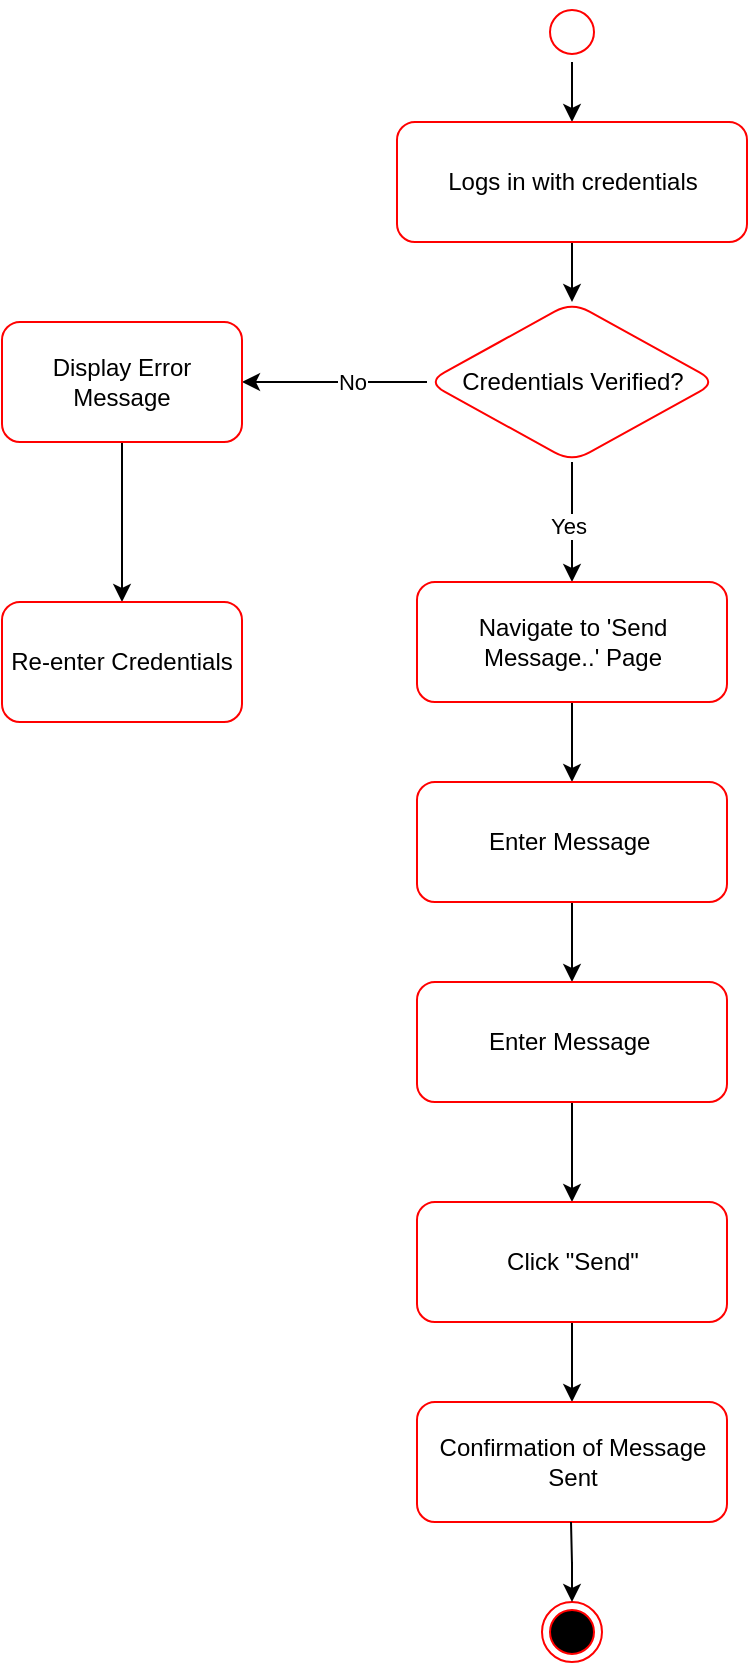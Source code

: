 <mxfile version="24.8.6">
  <diagram name="Page-1" id="Zv39QfKeAGgpEDCP1mTJ">
    <mxGraphModel dx="1194" dy="535" grid="1" gridSize="10" guides="1" tooltips="1" connect="1" arrows="1" fold="1" page="1" pageScale="1" pageWidth="850" pageHeight="1100" math="0" shadow="0">
      <root>
        <mxCell id="0" />
        <mxCell id="1" parent="0" />
        <mxCell id="g9XMB21R6jUBPIpzt-DB-5" value="" style="edgeStyle=orthogonalEdgeStyle;rounded=0;orthogonalLoop=1;jettySize=auto;html=1;" edge="1" parent="1" source="g9XMB21R6jUBPIpzt-DB-1" target="g9XMB21R6jUBPIpzt-DB-4">
          <mxGeometry relative="1" as="geometry" />
        </mxCell>
        <mxCell id="g9XMB21R6jUBPIpzt-DB-1" value="" style="ellipse;html=1;shape=startState;fillColor=#FFFFFF;strokeColor=#ff0000;" vertex="1" parent="1">
          <mxGeometry x="380" y="30" width="30" height="30" as="geometry" />
        </mxCell>
        <mxCell id="g9XMB21R6jUBPIpzt-DB-9" value="" style="edgeStyle=orthogonalEdgeStyle;rounded=0;orthogonalLoop=1;jettySize=auto;html=1;" edge="1" parent="1" source="g9XMB21R6jUBPIpzt-DB-4" target="g9XMB21R6jUBPIpzt-DB-8">
          <mxGeometry relative="1" as="geometry" />
        </mxCell>
        <mxCell id="g9XMB21R6jUBPIpzt-DB-4" value="Logs in with credentials" style="rounded=1;whiteSpace=wrap;html=1;fillColor=#FFFFFF;strokeColor=#ff0000;" vertex="1" parent="1">
          <mxGeometry x="307.5" y="90" width="175" height="60" as="geometry" />
        </mxCell>
        <mxCell id="g9XMB21R6jUBPIpzt-DB-11" value="" style="edgeStyle=orthogonalEdgeStyle;rounded=0;orthogonalLoop=1;jettySize=auto;html=1;" edge="1" parent="1" source="g9XMB21R6jUBPIpzt-DB-8" target="g9XMB21R6jUBPIpzt-DB-10">
          <mxGeometry relative="1" as="geometry" />
        </mxCell>
        <mxCell id="g9XMB21R6jUBPIpzt-DB-12" value="Yes" style="edgeLabel;html=1;align=center;verticalAlign=middle;resizable=0;points=[];" vertex="1" connectable="0" parent="g9XMB21R6jUBPIpzt-DB-11">
          <mxGeometry x="0.067" y="-2" relative="1" as="geometry">
            <mxPoint as="offset" />
          </mxGeometry>
        </mxCell>
        <mxCell id="g9XMB21R6jUBPIpzt-DB-27" value="" style="edgeStyle=orthogonalEdgeStyle;rounded=0;orthogonalLoop=1;jettySize=auto;html=1;" edge="1" parent="1" source="g9XMB21R6jUBPIpzt-DB-8" target="g9XMB21R6jUBPIpzt-DB-26">
          <mxGeometry relative="1" as="geometry" />
        </mxCell>
        <mxCell id="g9XMB21R6jUBPIpzt-DB-28" value="No" style="edgeLabel;html=1;align=center;verticalAlign=middle;resizable=0;points=[];" vertex="1" connectable="0" parent="g9XMB21R6jUBPIpzt-DB-27">
          <mxGeometry x="-0.189" relative="1" as="geometry">
            <mxPoint as="offset" />
          </mxGeometry>
        </mxCell>
        <mxCell id="g9XMB21R6jUBPIpzt-DB-8" value="Credentials Verified?" style="rhombus;whiteSpace=wrap;html=1;fillColor=#FFFFFF;strokeColor=#ff0000;rounded=1;" vertex="1" parent="1">
          <mxGeometry x="322.5" y="180" width="145" height="80" as="geometry" />
        </mxCell>
        <mxCell id="g9XMB21R6jUBPIpzt-DB-14" value="" style="edgeStyle=orthogonalEdgeStyle;rounded=0;orthogonalLoop=1;jettySize=auto;html=1;" edge="1" parent="1" source="g9XMB21R6jUBPIpzt-DB-10" target="g9XMB21R6jUBPIpzt-DB-13">
          <mxGeometry relative="1" as="geometry" />
        </mxCell>
        <mxCell id="g9XMB21R6jUBPIpzt-DB-10" value="Navigate to &#39;Send Message..&#39; Page" style="whiteSpace=wrap;html=1;fillColor=#FFFFFF;strokeColor=#ff0000;rounded=1;" vertex="1" parent="1">
          <mxGeometry x="317.5" y="320" width="155" height="60" as="geometry" />
        </mxCell>
        <mxCell id="g9XMB21R6jUBPIpzt-DB-16" value="" style="edgeStyle=orthogonalEdgeStyle;rounded=0;orthogonalLoop=1;jettySize=auto;html=1;" edge="1" parent="1" source="g9XMB21R6jUBPIpzt-DB-13" target="g9XMB21R6jUBPIpzt-DB-15">
          <mxGeometry relative="1" as="geometry" />
        </mxCell>
        <mxCell id="g9XMB21R6jUBPIpzt-DB-13" value="Enter Message&amp;nbsp;" style="whiteSpace=wrap;html=1;fillColor=#FFFFFF;strokeColor=#ff0000;rounded=1;" vertex="1" parent="1">
          <mxGeometry x="317.5" y="420" width="155" height="60" as="geometry" />
        </mxCell>
        <mxCell id="g9XMB21R6jUBPIpzt-DB-18" value="" style="edgeStyle=orthogonalEdgeStyle;rounded=0;orthogonalLoop=1;jettySize=auto;html=1;" edge="1" parent="1" source="g9XMB21R6jUBPIpzt-DB-15" target="g9XMB21R6jUBPIpzt-DB-17">
          <mxGeometry relative="1" as="geometry" />
        </mxCell>
        <mxCell id="g9XMB21R6jUBPIpzt-DB-15" value="Enter Message&amp;nbsp;" style="whiteSpace=wrap;html=1;fillColor=#FFFFFF;strokeColor=#ff0000;rounded=1;" vertex="1" parent="1">
          <mxGeometry x="317.5" y="520" width="155" height="60" as="geometry" />
        </mxCell>
        <mxCell id="g9XMB21R6jUBPIpzt-DB-20" value="" style="edgeStyle=orthogonalEdgeStyle;rounded=0;orthogonalLoop=1;jettySize=auto;html=1;" edge="1" parent="1" source="g9XMB21R6jUBPIpzt-DB-17" target="g9XMB21R6jUBPIpzt-DB-19">
          <mxGeometry relative="1" as="geometry" />
        </mxCell>
        <mxCell id="g9XMB21R6jUBPIpzt-DB-17" value="Click &quot;Send&quot;" style="whiteSpace=wrap;html=1;fillColor=#FFFFFF;strokeColor=#ff0000;rounded=1;" vertex="1" parent="1">
          <mxGeometry x="317.5" y="630" width="155" height="60" as="geometry" />
        </mxCell>
        <mxCell id="g9XMB21R6jUBPIpzt-DB-19" value="Confirmation of Message Sent" style="whiteSpace=wrap;html=1;fillColor=#FFFFFF;strokeColor=#ff0000;rounded=1;" vertex="1" parent="1">
          <mxGeometry x="317.5" y="730" width="155" height="60" as="geometry" />
        </mxCell>
        <mxCell id="g9XMB21R6jUBPIpzt-DB-30" value="" style="edgeStyle=orthogonalEdgeStyle;rounded=0;orthogonalLoop=1;jettySize=auto;html=1;" edge="1" parent="1" source="g9XMB21R6jUBPIpzt-DB-26" target="g9XMB21R6jUBPIpzt-DB-29">
          <mxGeometry relative="1" as="geometry" />
        </mxCell>
        <mxCell id="g9XMB21R6jUBPIpzt-DB-26" value="Display Error Message" style="whiteSpace=wrap;html=1;fillColor=#FFFFFF;strokeColor=#ff0000;rounded=1;" vertex="1" parent="1">
          <mxGeometry x="110" y="190" width="120" height="60" as="geometry" />
        </mxCell>
        <mxCell id="g9XMB21R6jUBPIpzt-DB-29" value="Re-enter Credentials" style="whiteSpace=wrap;html=1;fillColor=#FFFFFF;strokeColor=#ff0000;rounded=1;" vertex="1" parent="1">
          <mxGeometry x="110" y="330" width="120" height="60" as="geometry" />
        </mxCell>
        <mxCell id="g9XMB21R6jUBPIpzt-DB-35" value="" style="ellipse;html=1;shape=endState;fillColor=#000000;strokeColor=#ff0000;" vertex="1" parent="1">
          <mxGeometry x="380" y="830" width="30" height="30" as="geometry" />
        </mxCell>
        <mxCell id="g9XMB21R6jUBPIpzt-DB-36" value="" style="edgeStyle=orthogonalEdgeStyle;rounded=0;orthogonalLoop=1;jettySize=auto;html=1;entryX=0.5;entryY=0;entryDx=0;entryDy=0;" edge="1" parent="1" target="g9XMB21R6jUBPIpzt-DB-35">
          <mxGeometry relative="1" as="geometry">
            <mxPoint x="394.5" y="790" as="sourcePoint" />
            <mxPoint x="394.5" y="830" as="targetPoint" />
          </mxGeometry>
        </mxCell>
      </root>
    </mxGraphModel>
  </diagram>
</mxfile>
